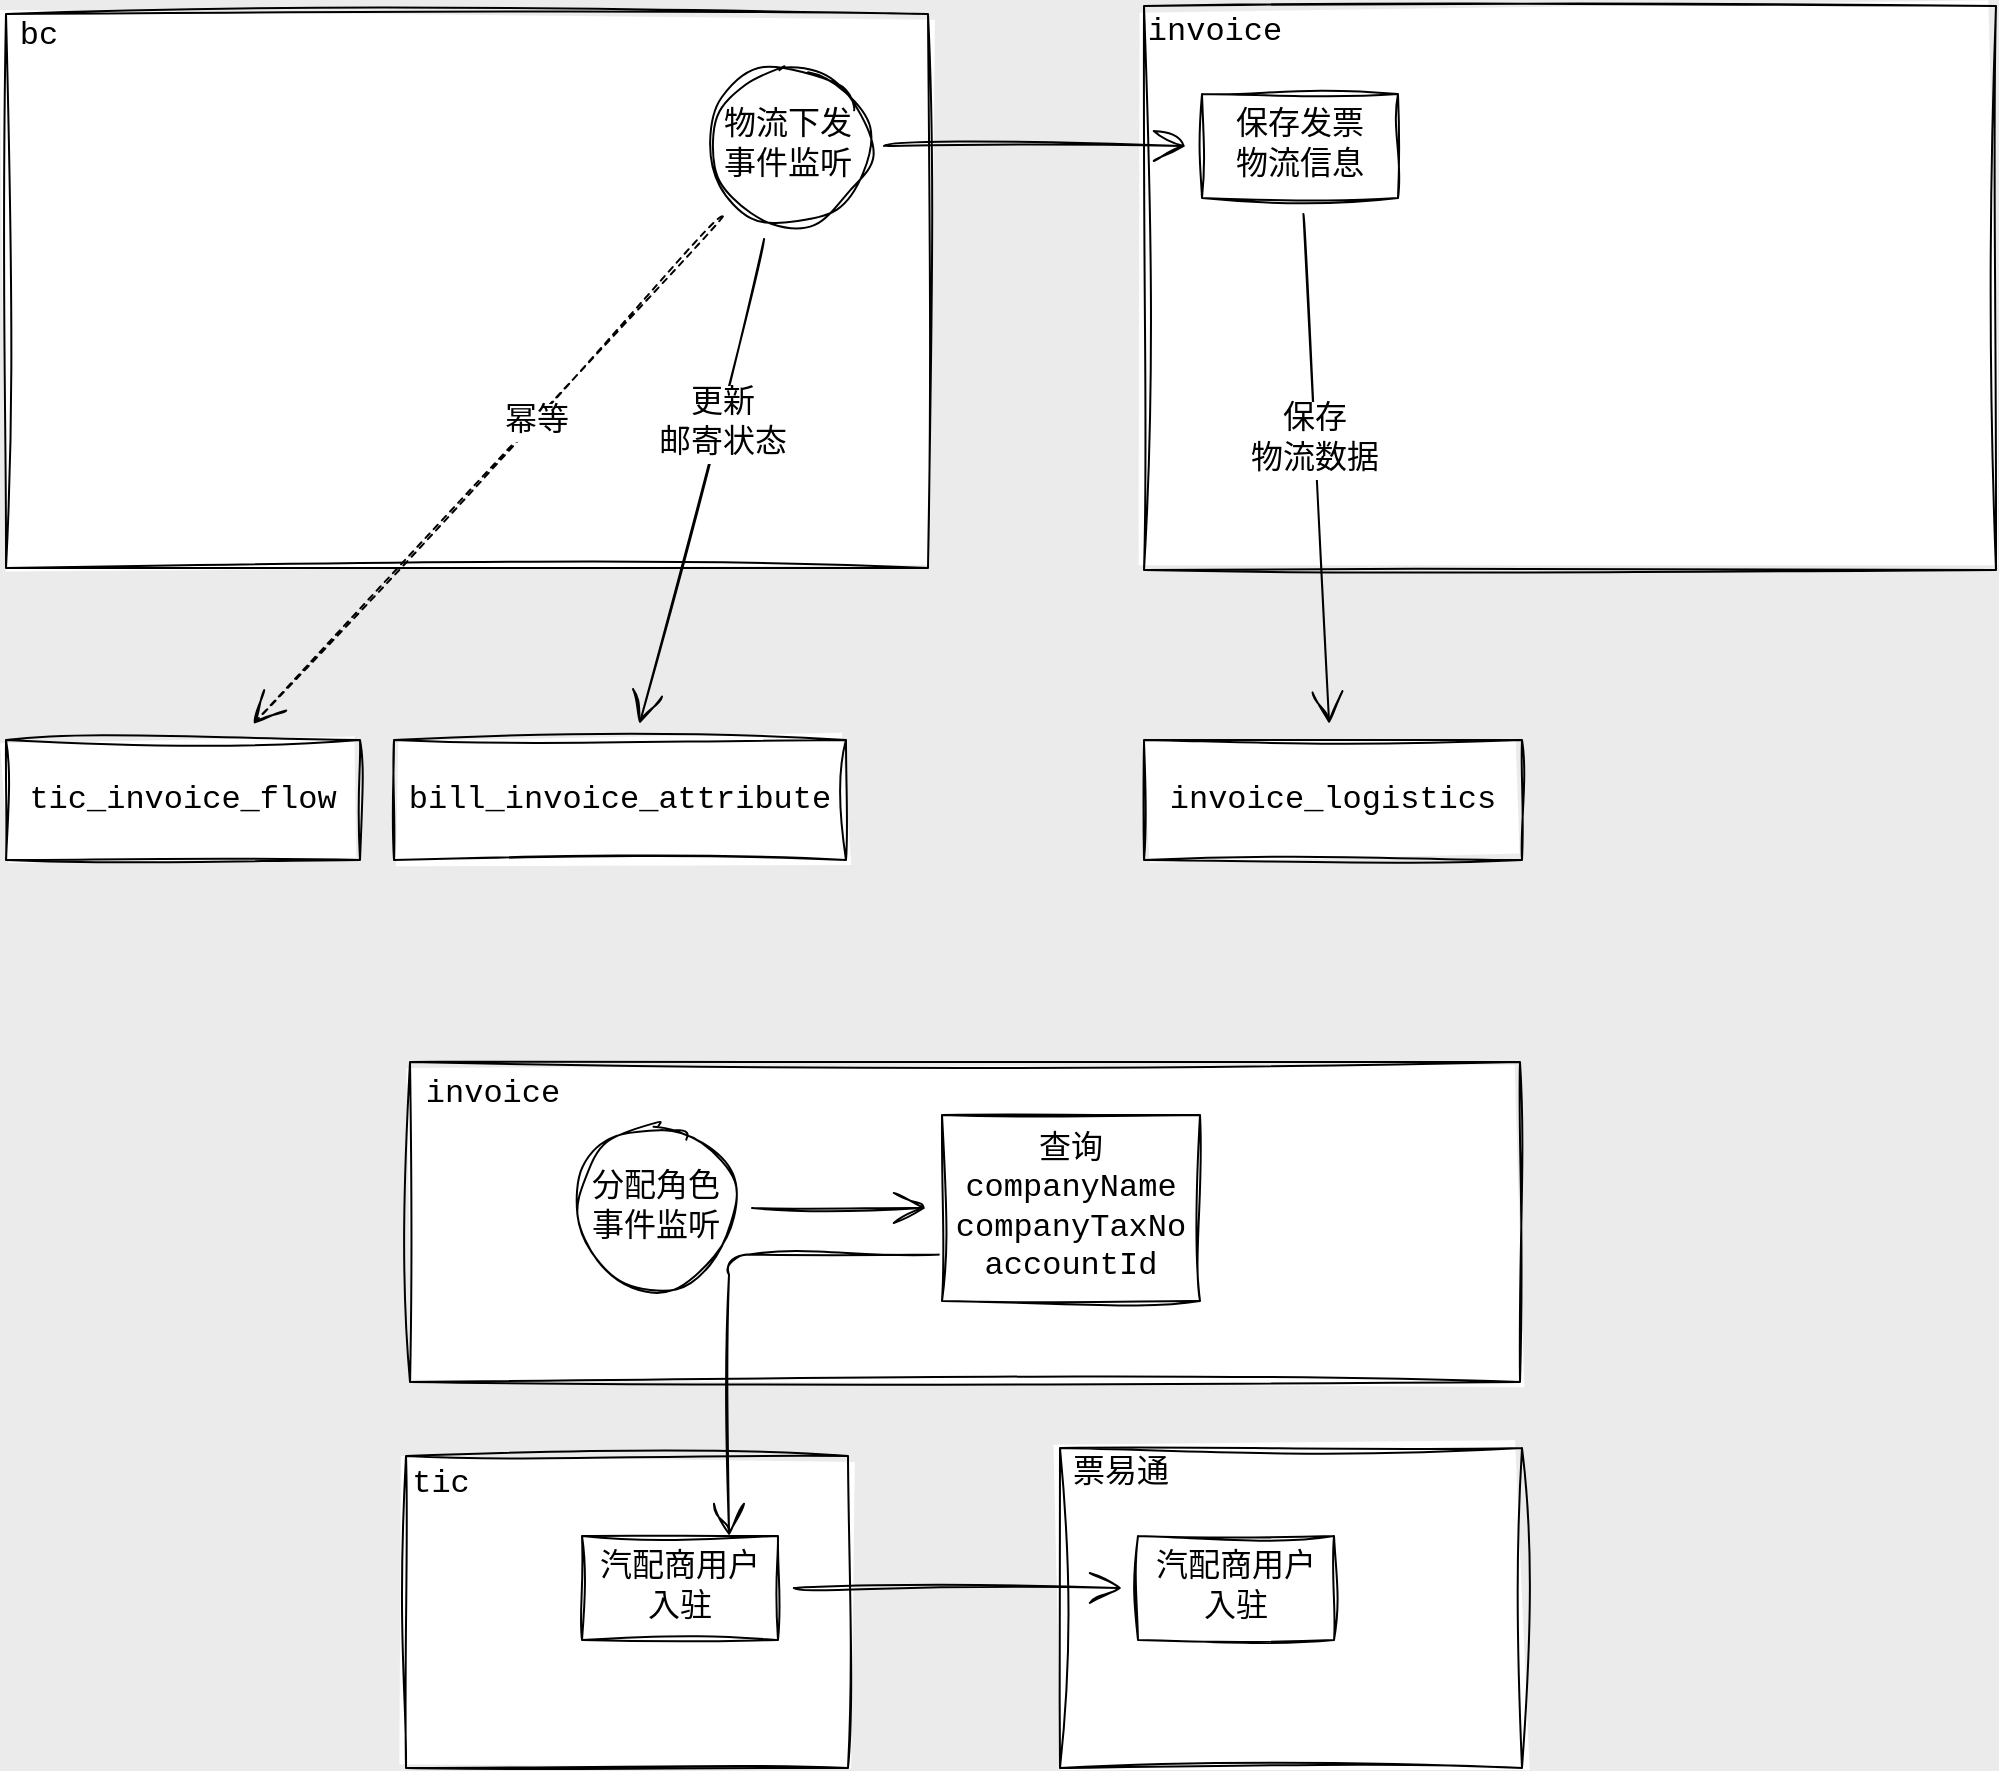 <mxfile version="20.8.16" type="device" pages="3"><diagram name="物流下发" id="O6ujC93BLCetLpXo8q3m"><mxGraphModel dx="2286" dy="1383" grid="0" gridSize="10" guides="1" tooltips="1" connect="1" arrows="1" fold="1" page="0" pageScale="1" pageWidth="1654" pageHeight="1169" background="#EBEBEB" math="0" shadow="0"><root><mxCell id="0"/><mxCell id="1" parent="0"/><mxCell id="uX7mhfbqCxRdrCPMAlAe-1" value="" style="rounded=0;whiteSpace=wrap;html=1;hachureGap=4;fontFamily=Courier New;fontSize=16;sketch=1;curveFitting=1;jiggle=2;" vertex="1" parent="1"><mxGeometry x="-356" y="-98" width="461" height="277" as="geometry"/></mxCell><mxCell id="uX7mhfbqCxRdrCPMAlAe-2" value="bc" style="text;html=1;align=center;verticalAlign=middle;resizable=0;points=[];autosize=1;strokeColor=none;fillColor=none;fontSize=16;fontFamily=Courier New;sketch=1;curveFitting=1;jiggle=2;rounded=0;" vertex="1" parent="1"><mxGeometry x="-359" y="-103" width="37" height="31" as="geometry"/></mxCell><mxCell id="uX7mhfbqCxRdrCPMAlAe-13" style="edgeStyle=none;curved=1;sketch=1;hachureGap=4;jiggle=2;curveFitting=1;orthogonalLoop=1;jettySize=auto;html=1;fontFamily=Courier New;fontSize=16;endArrow=open;startSize=14;endSize=14;sourcePerimeterSpacing=8;targetPerimeterSpacing=8;dashed=1;" edge="1" parent="1" source="uX7mhfbqCxRdrCPMAlAe-3" target="uX7mhfbqCxRdrCPMAlAe-9"><mxGeometry relative="1" as="geometry"/></mxCell><mxCell id="uX7mhfbqCxRdrCPMAlAe-14" value="幂等" style="edgeLabel;html=1;align=center;verticalAlign=middle;resizable=0;points=[];fontSize=16;fontFamily=Courier New;" vertex="1" connectable="0" parent="uX7mhfbqCxRdrCPMAlAe-13"><mxGeometry x="-0.193" relative="1" as="geometry"><mxPoint x="1" as="offset"/></mxGeometry></mxCell><mxCell id="uX7mhfbqCxRdrCPMAlAe-19" style="edgeStyle=none;curved=1;sketch=1;hachureGap=4;jiggle=2;curveFitting=1;orthogonalLoop=1;jettySize=auto;html=1;fontFamily=Courier New;fontSize=16;endArrow=open;startSize=14;endSize=14;sourcePerimeterSpacing=8;targetPerimeterSpacing=8;" edge="1" parent="1" source="uX7mhfbqCxRdrCPMAlAe-3" target="uX7mhfbqCxRdrCPMAlAe-10"><mxGeometry relative="1" as="geometry"/></mxCell><mxCell id="uX7mhfbqCxRdrCPMAlAe-20" value="更新&lt;br&gt;邮寄状态" style="edgeLabel;html=1;align=center;verticalAlign=middle;resizable=0;points=[];fontSize=16;fontFamily=Courier New;" vertex="1" connectable="0" parent="uX7mhfbqCxRdrCPMAlAe-19"><mxGeometry x="-0.24" y="2" relative="1" as="geometry"><mxPoint as="offset"/></mxGeometry></mxCell><mxCell id="uX7mhfbqCxRdrCPMAlAe-3" value="物流下发&lt;br style=&quot;font-size: 16px;&quot;&gt;事件监听" style="ellipse;whiteSpace=wrap;html=1;aspect=fixed;hachureGap=4;fontFamily=Courier New;fontSize=16;sketch=1;curveFitting=1;jiggle=2;rounded=0;" vertex="1" parent="1"><mxGeometry x="-5" y="-72" width="80" height="80" as="geometry"/></mxCell><mxCell id="uX7mhfbqCxRdrCPMAlAe-4" value="" style="rounded=0;whiteSpace=wrap;html=1;hachureGap=4;fontFamily=Courier New;fontSize=16;sketch=1;curveFitting=1;jiggle=2;" vertex="1" parent="1"><mxGeometry x="213" y="-102" width="426" height="282" as="geometry"/></mxCell><mxCell id="uX7mhfbqCxRdrCPMAlAe-5" value="invoice" style="text;html=1;align=center;verticalAlign=middle;resizable=0;points=[];autosize=1;strokeColor=none;fillColor=none;fontSize=16;fontFamily=Courier New;sketch=1;curveFitting=1;jiggle=2;rounded=0;" vertex="1" parent="1"><mxGeometry x="205" y="-105" width="85" height="31" as="geometry"/></mxCell><mxCell id="uX7mhfbqCxRdrCPMAlAe-15" style="edgeStyle=none;curved=1;sketch=1;hachureGap=4;jiggle=2;curveFitting=1;orthogonalLoop=1;jettySize=auto;html=1;fontFamily=Courier New;fontSize=16;endArrow=open;startSize=14;endSize=14;sourcePerimeterSpacing=8;targetPerimeterSpacing=8;" edge="1" parent="1" source="uX7mhfbqCxRdrCPMAlAe-6" target="uX7mhfbqCxRdrCPMAlAe-7"><mxGeometry relative="1" as="geometry"/></mxCell><mxCell id="uX7mhfbqCxRdrCPMAlAe-17" value="保存&lt;br&gt;物流数据" style="edgeLabel;html=1;align=center;verticalAlign=middle;resizable=0;points=[];fontSize=16;fontFamily=Courier New;" vertex="1" connectable="0" parent="uX7mhfbqCxRdrCPMAlAe-15"><mxGeometry x="-0.114" y="-1" relative="1" as="geometry"><mxPoint as="offset"/></mxGeometry></mxCell><mxCell id="uX7mhfbqCxRdrCPMAlAe-6" value="保存发票&lt;br style=&quot;font-size: 16px;&quot;&gt;物流信息" style="rounded=0;whiteSpace=wrap;html=1;hachureGap=4;fontFamily=Courier New;fontSize=16;sketch=1;curveFitting=1;jiggle=2;" vertex="1" parent="1"><mxGeometry x="242" y="-58" width="98" height="52" as="geometry"/></mxCell><mxCell id="uX7mhfbqCxRdrCPMAlAe-7" value="invoice_logistics" style="rounded=0;whiteSpace=wrap;html=1;hachureGap=4;fontFamily=Courier New;fontSize=16;sketch=1;curveFitting=1;jiggle=2;" vertex="1" parent="1"><mxGeometry x="213" y="265" width="189" height="60" as="geometry"/></mxCell><mxCell id="uX7mhfbqCxRdrCPMAlAe-9" value="tic_invoice_flow" style="rounded=0;whiteSpace=wrap;html=1;hachureGap=4;fontFamily=Courier New;fontSize=16;sketch=1;curveFitting=1;jiggle=2;" vertex="1" parent="1"><mxGeometry x="-356" y="265" width="177" height="60" as="geometry"/></mxCell><mxCell id="uX7mhfbqCxRdrCPMAlAe-10" value="bill_invoice_attribute" style="rounded=0;whiteSpace=wrap;html=1;hachureGap=4;fontFamily=Courier New;fontSize=16;sketch=1;curveFitting=1;jiggle=2;" vertex="1" parent="1"><mxGeometry x="-162" y="265" width="226" height="60" as="geometry"/></mxCell><mxCell id="uX7mhfbqCxRdrCPMAlAe-11" style="edgeStyle=none;curved=1;sketch=1;hachureGap=4;jiggle=2;curveFitting=1;orthogonalLoop=1;jettySize=auto;html=1;fontFamily=Courier New;fontSize=16;endArrow=open;startSize=14;endSize=14;sourcePerimeterSpacing=8;targetPerimeterSpacing=8;" edge="1" parent="1" source="uX7mhfbqCxRdrCPMAlAe-3" target="uX7mhfbqCxRdrCPMAlAe-6"><mxGeometry relative="1" as="geometry"/></mxCell><mxCell id="llbcxb8Cc_PY91HxlF-J-2" value="" style="rounded=0;whiteSpace=wrap;html=1;hachureGap=4;fontFamily=Courier New;fontSize=16;sketch=1;curveFitting=1;jiggle=2;" vertex="1" parent="1"><mxGeometry x="-156" y="623" width="221" height="156" as="geometry"/></mxCell><mxCell id="llbcxb8Cc_PY91HxlF-J-3" value="tic" style="text;html=1;align=center;verticalAlign=middle;resizable=0;points=[];autosize=1;strokeColor=none;fillColor=none;fontSize=16;fontFamily=Courier New;sketch=1;curveFitting=1;jiggle=2;rounded=0;" vertex="1" parent="1"><mxGeometry x="-163" y="621" width="47" height="31" as="geometry"/></mxCell><mxCell id="llbcxb8Cc_PY91HxlF-J-7" value="" style="rounded=0;whiteSpace=wrap;html=1;hachureGap=4;fontFamily=Courier New;fontSize=16;sketch=1;curveFitting=1;jiggle=2;" vertex="1" parent="1"><mxGeometry x="171" y="619" width="231" height="160" as="geometry"/></mxCell><mxCell id="llbcxb8Cc_PY91HxlF-J-8" value="票易通" style="text;html=1;align=center;verticalAlign=middle;resizable=0;points=[];autosize=1;strokeColor=none;fillColor=none;fontSize=16;fontFamily=Courier New;sketch=1;curveFitting=1;jiggle=2;rounded=0;" vertex="1" parent="1"><mxGeometry x="168" y="616" width="66" height="31" as="geometry"/></mxCell><mxCell id="llbcxb8Cc_PY91HxlF-J-10" value="汽配商用户&lt;br&gt;入驻" style="rounded=0;whiteSpace=wrap;html=1;hachureGap=4;fontFamily=Courier New;fontSize=16;sketch=1;curveFitting=1;jiggle=2;" vertex="1" parent="1"><mxGeometry x="210" y="663" width="98" height="52" as="geometry"/></mxCell><mxCell id="llbcxb8Cc_PY91HxlF-J-11" style="edgeStyle=none;curved=1;sketch=1;hachureGap=4;jiggle=2;curveFitting=1;orthogonalLoop=1;jettySize=auto;html=1;fontFamily=Courier New;fontSize=16;endArrow=open;startSize=14;endSize=14;sourcePerimeterSpacing=8;targetPerimeterSpacing=8;" edge="1" parent="1" source="llbcxb8Cc_PY91HxlF-J-12" target="llbcxb8Cc_PY91HxlF-J-10"><mxGeometry relative="1" as="geometry"/></mxCell><mxCell id="llbcxb8Cc_PY91HxlF-J-12" value="汽配商用户&lt;br&gt;入驻" style="rounded=0;whiteSpace=wrap;html=1;hachureGap=4;fontFamily=Courier New;fontSize=16;sketch=1;curveFitting=1;jiggle=2;" vertex="1" parent="1"><mxGeometry x="-68" y="663" width="98" height="52" as="geometry"/></mxCell><mxCell id="llbcxb8Cc_PY91HxlF-J-13" value="" style="rounded=0;whiteSpace=wrap;html=1;hachureGap=4;fontFamily=Courier New;fontSize=16;sketch=1;curveFitting=1;jiggle=2;" vertex="1" parent="1"><mxGeometry x="-154" y="426" width="555" height="160" as="geometry"/></mxCell><mxCell id="llbcxb8Cc_PY91HxlF-J-18" value="" style="edgeStyle=orthogonalEdgeStyle;sketch=1;hachureGap=4;jiggle=2;curveFitting=1;orthogonalLoop=1;jettySize=auto;html=1;fontFamily=Courier New;fontSize=16;endArrow=open;startSize=14;endSize=14;sourcePerimeterSpacing=8;targetPerimeterSpacing=8;" edge="1" parent="1" source="llbcxb8Cc_PY91HxlF-J-6" target="llbcxb8Cc_PY91HxlF-J-17"><mxGeometry relative="1" as="geometry"/></mxCell><mxCell id="llbcxb8Cc_PY91HxlF-J-6" value="分配角色&lt;br style=&quot;font-size: 16px;&quot;&gt;事件监听" style="ellipse;whiteSpace=wrap;html=1;aspect=fixed;hachureGap=4;fontFamily=Courier New;fontSize=16;sketch=1;curveFitting=1;jiggle=2;rounded=0;" vertex="1" parent="1"><mxGeometry x="-71" y="459" width="80" height="80" as="geometry"/></mxCell><mxCell id="llbcxb8Cc_PY91HxlF-J-14" value="invoice" style="text;html=1;align=center;verticalAlign=middle;resizable=0;points=[];autosize=1;strokeColor=none;fillColor=none;fontSize=16;fontFamily=Courier New;sketch=1;curveFitting=1;jiggle=2;rounded=0;" vertex="1" parent="1"><mxGeometry x="-156" y="426" width="85" height="31" as="geometry"/></mxCell><mxCell id="llbcxb8Cc_PY91HxlF-J-22" style="edgeStyle=orthogonalEdgeStyle;sketch=1;hachureGap=4;jiggle=2;curveFitting=1;orthogonalLoop=1;jettySize=auto;html=1;exitX=0;exitY=0.75;exitDx=0;exitDy=0;entryX=0.75;entryY=0;entryDx=0;entryDy=0;fontFamily=Courier New;fontSize=16;endArrow=open;startSize=14;endSize=14;sourcePerimeterSpacing=8;targetPerimeterSpacing=8;" edge="1" parent="1" source="llbcxb8Cc_PY91HxlF-J-17" target="llbcxb8Cc_PY91HxlF-J-12"><mxGeometry relative="1" as="geometry"/></mxCell><mxCell id="llbcxb8Cc_PY91HxlF-J-17" value="查询&lt;br&gt;companyName&lt;br&gt;companyTaxNo&lt;br&gt;accountId" style="whiteSpace=wrap;html=1;fontSize=16;fontFamily=Courier New;hachureGap=4;sketch=1;curveFitting=1;jiggle=2;rounded=0;fontSource=https%3A%2F%2Ffonts.googleapis.com%2Fcss%3Ffamily%3DArchitects%2BDaughter;" vertex="1" parent="1"><mxGeometry x="112" y="452.5" width="129" height="93" as="geometry"/></mxCell></root></mxGraphModel></diagram><diagram name="流程图" id="nEn-IQpwOQvDEC8qusXf"><mxGraphModel dx="2286" dy="1383" grid="0" gridSize="10" guides="1" tooltips="1" connect="1" arrows="1" fold="1" page="0" pageScale="1" pageWidth="1654" pageHeight="1169" background="#EBEBEB" math="0" shadow="0"><root><mxCell id="5FD9aB8eftr-yNv7LjqC-0"/><mxCell id="5FD9aB8eftr-yNv7LjqC-1" parent="5FD9aB8eftr-yNv7LjqC-0"/><mxCell id="cBsCQn36zrKsZvr2sFav-21" style="edgeStyle=orthogonalEdgeStyle;sketch=1;hachureGap=4;jiggle=2;curveFitting=1;orthogonalLoop=1;jettySize=auto;html=1;exitX=0.5;exitY=1;exitDx=0;exitDy=0;fontFamily=Courier New;fontSize=16;endArrow=open;startSize=14;endSize=14;sourcePerimeterSpacing=8;targetPerimeterSpacing=8;" edge="1" parent="5FD9aB8eftr-yNv7LjqC-1" source="cBsCQn36zrKsZvr2sFav-0" target="cBsCQn36zrKsZvr2sFav-20"><mxGeometry relative="1" as="geometry"/></mxCell><mxCell id="cBsCQn36zrKsZvr2sFav-0" value="获取票易通跳转地址" style="rounded=1;whiteSpace=wrap;html=1;absoluteArcSize=1;arcSize=14;strokeWidth=2;sketch=1;hachureGap=4;jiggle=2;curveFitting=1;fontFamily=Courier New;fontSize=16;" vertex="1" parent="5FD9aB8eftr-yNv7LjqC-1"><mxGeometry x="-130" y="405" width="178" height="56" as="geometry"/></mxCell><mxCell id="cBsCQn36zrKsZvr2sFav-7" value="" style="edgeStyle=none;curved=1;sketch=1;hachureGap=4;jiggle=2;curveFitting=1;orthogonalLoop=1;jettySize=auto;html=1;fontFamily=Courier New;fontSize=16;endArrow=open;startSize=14;endSize=14;sourcePerimeterSpacing=8;targetPerimeterSpacing=8;" edge="1" parent="5FD9aB8eftr-yNv7LjqC-1" source="cBsCQn36zrKsZvr2sFav-1" target="cBsCQn36zrKsZvr2sFav-6"><mxGeometry relative="1" as="geometry"/></mxCell><mxCell id="cBsCQn36zrKsZvr2sFav-1" value="开始" style="strokeWidth=2;html=1;shape=mxgraph.flowchart.start_1;whiteSpace=wrap;sketch=1;hachureGap=4;jiggle=2;curveFitting=1;fontFamily=Courier New;fontSize=16;" vertex="1" parent="5FD9aB8eftr-yNv7LjqC-1"><mxGeometry x="-93" y="-104" width="100" height="60" as="geometry"/></mxCell><mxCell id="cBsCQn36zrKsZvr2sFav-9" style="edgeStyle=none;curved=1;sketch=1;hachureGap=4;jiggle=2;curveFitting=1;orthogonalLoop=1;jettySize=auto;html=1;fontFamily=Courier New;fontSize=16;endArrow=open;startSize=14;endSize=14;sourcePerimeterSpacing=8;targetPerimeterSpacing=8;" edge="1" parent="5FD9aB8eftr-yNv7LjqC-1" source="cBsCQn36zrKsZvr2sFav-6"><mxGeometry relative="1" as="geometry"><mxPoint x="-61" y="53" as="targetPoint"/></mxGeometry></mxCell><mxCell id="cBsCQn36zrKsZvr2sFav-11" value="" style="edgeStyle=none;curved=1;sketch=1;hachureGap=4;jiggle=2;curveFitting=1;orthogonalLoop=1;jettySize=auto;html=1;fontFamily=Courier New;fontSize=16;endArrow=open;startSize=14;endSize=14;sourcePerimeterSpacing=8;targetPerimeterSpacing=8;" edge="1" parent="5FD9aB8eftr-yNv7LjqC-1" source="cBsCQn36zrKsZvr2sFav-6" target="cBsCQn36zrKsZvr2sFav-10"><mxGeometry relative="1" as="geometry"/></mxCell><mxCell id="cBsCQn36zrKsZvr2sFav-12" value="未创建" style="edgeLabel;html=1;align=center;verticalAlign=middle;resizable=0;points=[];fontSize=16;fontFamily=Courier New;" vertex="1" connectable="0" parent="cBsCQn36zrKsZvr2sFav-11"><mxGeometry x="-0.238" y="4" relative="1" as="geometry"><mxPoint x="-4" as="offset"/></mxGeometry></mxCell><mxCell id="cBsCQn36zrKsZvr2sFav-16" style="edgeStyle=orthogonalEdgeStyle;sketch=1;hachureGap=4;jiggle=2;curveFitting=1;orthogonalLoop=1;jettySize=auto;html=1;exitX=1;exitY=0.5;exitDx=0;exitDy=0;fontFamily=Courier New;fontSize=16;endArrow=open;startSize=14;endSize=14;sourcePerimeterSpacing=8;targetPerimeterSpacing=8;" edge="1" parent="5FD9aB8eftr-yNv7LjqC-1" source="cBsCQn36zrKsZvr2sFav-6" target="cBsCQn36zrKsZvr2sFav-0"><mxGeometry relative="1" as="geometry"><Array as="points"><mxPoint x="170" y="55"/><mxPoint x="170" y="433"/></Array></mxGeometry></mxCell><mxCell id="cBsCQn36zrKsZvr2sFav-17" value="已创建" style="edgeLabel;html=1;align=center;verticalAlign=middle;resizable=0;points=[];fontSize=16;fontFamily=Courier New;" vertex="1" connectable="0" parent="cBsCQn36zrKsZvr2sFav-16"><mxGeometry x="-0.216" y="2" relative="1" as="geometry"><mxPoint as="offset"/></mxGeometry></mxCell><mxCell id="cBsCQn36zrKsZvr2sFav-6" value="用户是否创建？" style="rhombus;whiteSpace=wrap;html=1;fontSize=16;fontFamily=Courier New;strokeWidth=2;sketch=1;hachureGap=4;jiggle=2;curveFitting=1;fontSource=https%3A%2F%2Ffonts.googleapis.com%2Fcss%3Ffamily%3DArchitects%2BDaughter;" vertex="1" parent="5FD9aB8eftr-yNv7LjqC-1"><mxGeometry x="-117.5" y="13" width="153" height="83" as="geometry"/></mxCell><mxCell id="cBsCQn36zrKsZvr2sFav-15" style="edgeStyle=none;curved=1;sketch=1;hachureGap=4;jiggle=2;curveFitting=1;orthogonalLoop=1;jettySize=auto;html=1;fontFamily=Courier New;fontSize=16;endArrow=open;startSize=14;endSize=14;sourcePerimeterSpacing=8;targetPerimeterSpacing=8;" edge="1" parent="5FD9aB8eftr-yNv7LjqC-1" source="cBsCQn36zrKsZvr2sFav-10" target="cBsCQn36zrKsZvr2sFav-13"><mxGeometry relative="1" as="geometry"/></mxCell><mxCell id="cBsCQn36zrKsZvr2sFav-10" value="票税中台&lt;br&gt;（用户入驻）" style="whiteSpace=wrap;html=1;fontSize=16;fontFamily=Courier New;strokeWidth=2;sketch=1;hachureGap=4;jiggle=2;curveFitting=1;fontSource=https%3A%2F%2Ffonts.googleapis.com%2Fcss%3Ffamily%3DArchitects%2BDaughter;" vertex="1" parent="5FD9aB8eftr-yNv7LjqC-1"><mxGeometry x="-101" y="163" width="120" height="60" as="geometry"/></mxCell><mxCell id="cBsCQn36zrKsZvr2sFav-19" style="edgeStyle=orthogonalEdgeStyle;sketch=1;hachureGap=4;jiggle=2;curveFitting=1;orthogonalLoop=1;jettySize=auto;html=1;fontFamily=Courier New;fontSize=16;endArrow=open;startSize=14;endSize=14;sourcePerimeterSpacing=8;targetPerimeterSpacing=8;" edge="1" parent="5FD9aB8eftr-yNv7LjqC-1" source="cBsCQn36zrKsZvr2sFav-13" target="cBsCQn36zrKsZvr2sFav-0"><mxGeometry relative="1" as="geometry"/></mxCell><mxCell id="cBsCQn36zrKsZvr2sFav-13" value="票易通&lt;br&gt;（用户入驻）" style="whiteSpace=wrap;html=1;fontSize=16;fontFamily=Courier New;strokeWidth=2;sketch=1;hachureGap=4;jiggle=2;curveFitting=1;fontSource=https%3A%2F%2Ffonts.googleapis.com%2Fcss%3Ffamily%3DArchitects%2BDaughter;" vertex="1" parent="5FD9aB8eftr-yNv7LjqC-1"><mxGeometry x="-101" y="294" width="120" height="60" as="geometry"/></mxCell><mxCell id="cBsCQn36zrKsZvr2sFav-20" value="结束" style="strokeWidth=2;html=1;shape=mxgraph.flowchart.terminator;whiteSpace=wrap;sketch=1;hachureGap=4;jiggle=2;curveFitting=1;fontFamily=Courier New;fontSize=16;" vertex="1" parent="5FD9aB8eftr-yNv7LjqC-1"><mxGeometry x="-91" y="507" width="100" height="60" as="geometry"/></mxCell></root></mxGraphModel></diagram><diagram name="客商信息创建" id="vqarOrrmesxVPQpj-ah4"><mxGraphModel dx="2286" dy="983" grid="0" gridSize="10" guides="1" tooltips="1" connect="1" arrows="1" fold="1" page="0" pageScale="1" pageWidth="1654" pageHeight="1169" background="#EBEBEB" math="0" shadow="0"><root><mxCell id="m_oTEN01zfBvS32D1GoU-0"/><mxCell id="m_oTEN01zfBvS32D1GoU-1" parent="m_oTEN01zfBvS32D1GoU-0"/><mxCell id="SsHNQKwWz5pa9Rcg9j-H-0" value="invoice_sync_record&lt;br&gt;企业开票资料同步票税平台结果" style="whiteSpace=wrap;html=1;align=center;sketch=1;hachureGap=4;jiggle=2;curveFitting=1;fontFamily=Courier New;fontSize=16;" vertex="1" parent="m_oTEN01zfBvS32D1GoU-1"><mxGeometry x="-194" y="189" width="259" height="79" as="geometry"/></mxCell></root></mxGraphModel></diagram></mxfile>